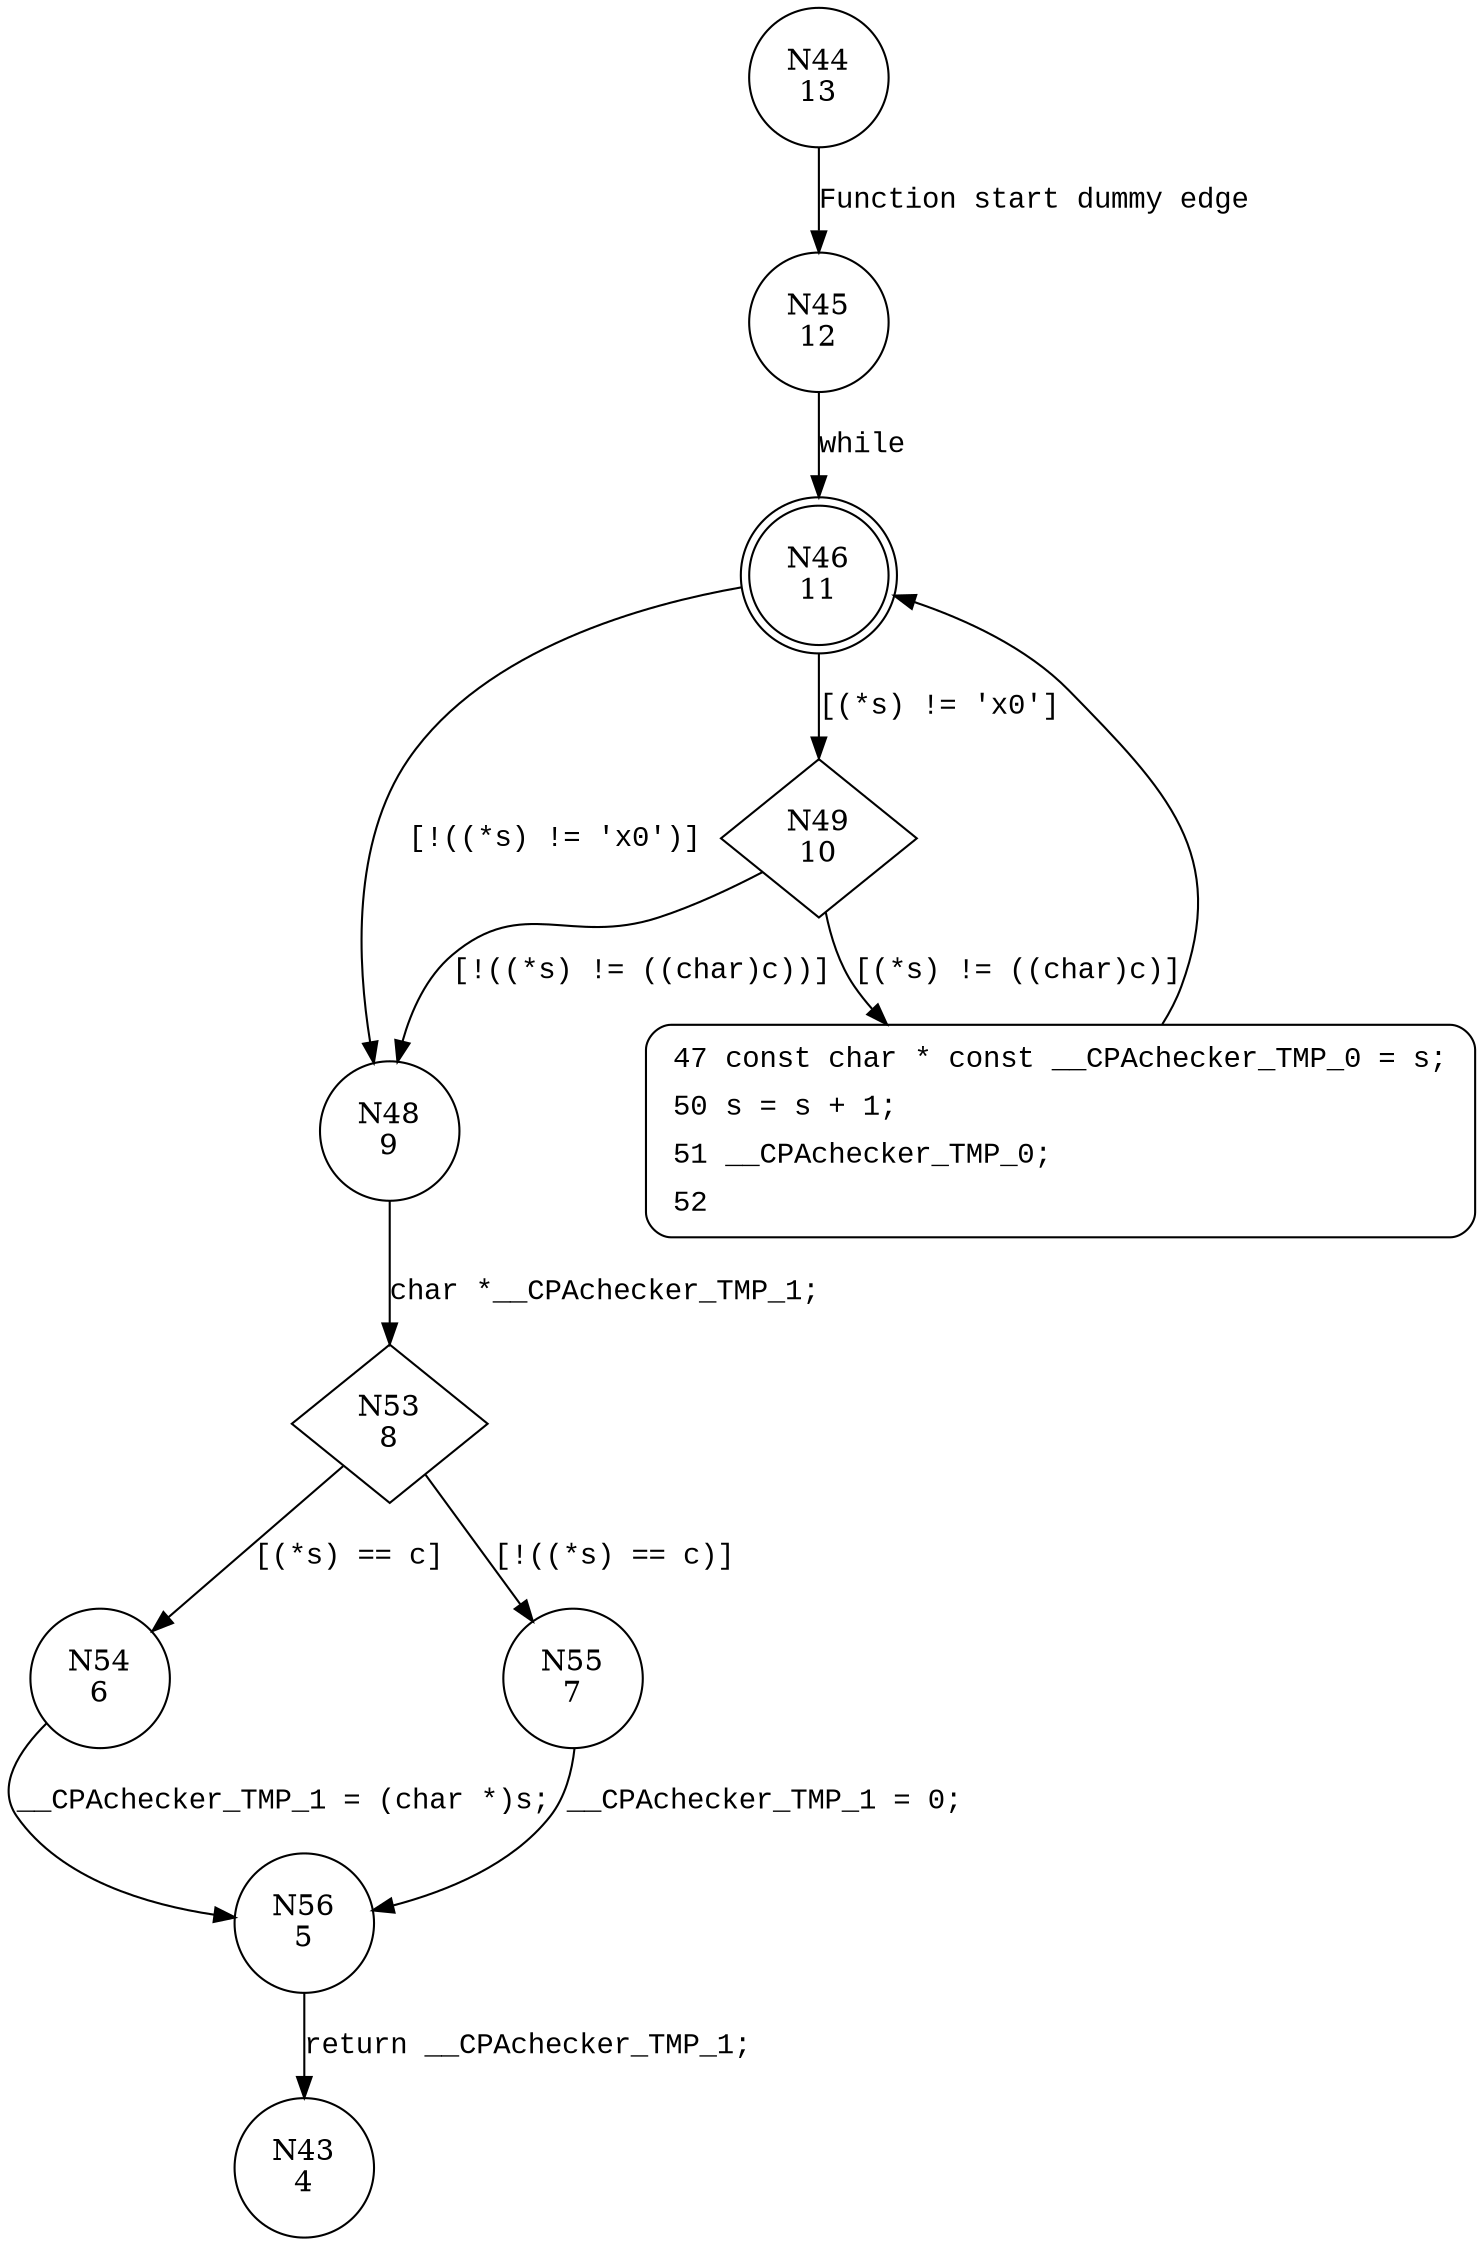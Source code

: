 digraph cstrchr {
44 [shape="circle" label="N44\n13"]
45 [shape="circle" label="N45\n12"]
46 [shape="doublecircle" label="N46\n11"]
49 [shape="diamond" label="N49\n10"]
48 [shape="circle" label="N48\n9"]
53 [shape="diamond" label="N53\n8"]
54 [shape="circle" label="N54\n6"]
55 [shape="circle" label="N55\n7"]
56 [shape="circle" label="N56\n5"]
43 [shape="circle" label="N43\n4"]
47 [shape="circle" label="N47\n3"]
47 [style="filled,bold" penwidth="1" fillcolor="white" fontname="Courier New" shape="Mrecord" label=<<table border="0" cellborder="0" cellpadding="3" bgcolor="white"><tr><td align="right">47</td><td align="left">const char * const __CPAchecker_TMP_0 = s;</td></tr><tr><td align="right">50</td><td align="left">s = s + 1;</td></tr><tr><td align="right">51</td><td align="left">__CPAchecker_TMP_0;</td></tr><tr><td align="right">52</td><td align="left"></td></tr></table>>]
47 -> 46[label=""]
44 -> 45 [label="Function start dummy edge" fontname="Courier New"]
46 -> 49 [label="[(*s) != '\x0']" fontname="Courier New"]
46 -> 48 [label="[!((*s) != '\x0')]" fontname="Courier New"]
48 -> 53 [label="char *__CPAchecker_TMP_1;" fontname="Courier New"]
53 -> 54 [label="[(*s) == c]" fontname="Courier New"]
53 -> 55 [label="[!((*s) == c)]" fontname="Courier New"]
56 -> 43 [label="return __CPAchecker_TMP_1;" fontname="Courier New"]
49 -> 47 [label="[(*s) != ((char)c)]" fontname="Courier New"]
49 -> 48 [label="[!((*s) != ((char)c))]" fontname="Courier New"]
45 -> 46 [label="while" fontname="Courier New"]
55 -> 56 [label="__CPAchecker_TMP_1 = 0;" fontname="Courier New"]
54 -> 56 [label="__CPAchecker_TMP_1 = (char *)s;" fontname="Courier New"]
}